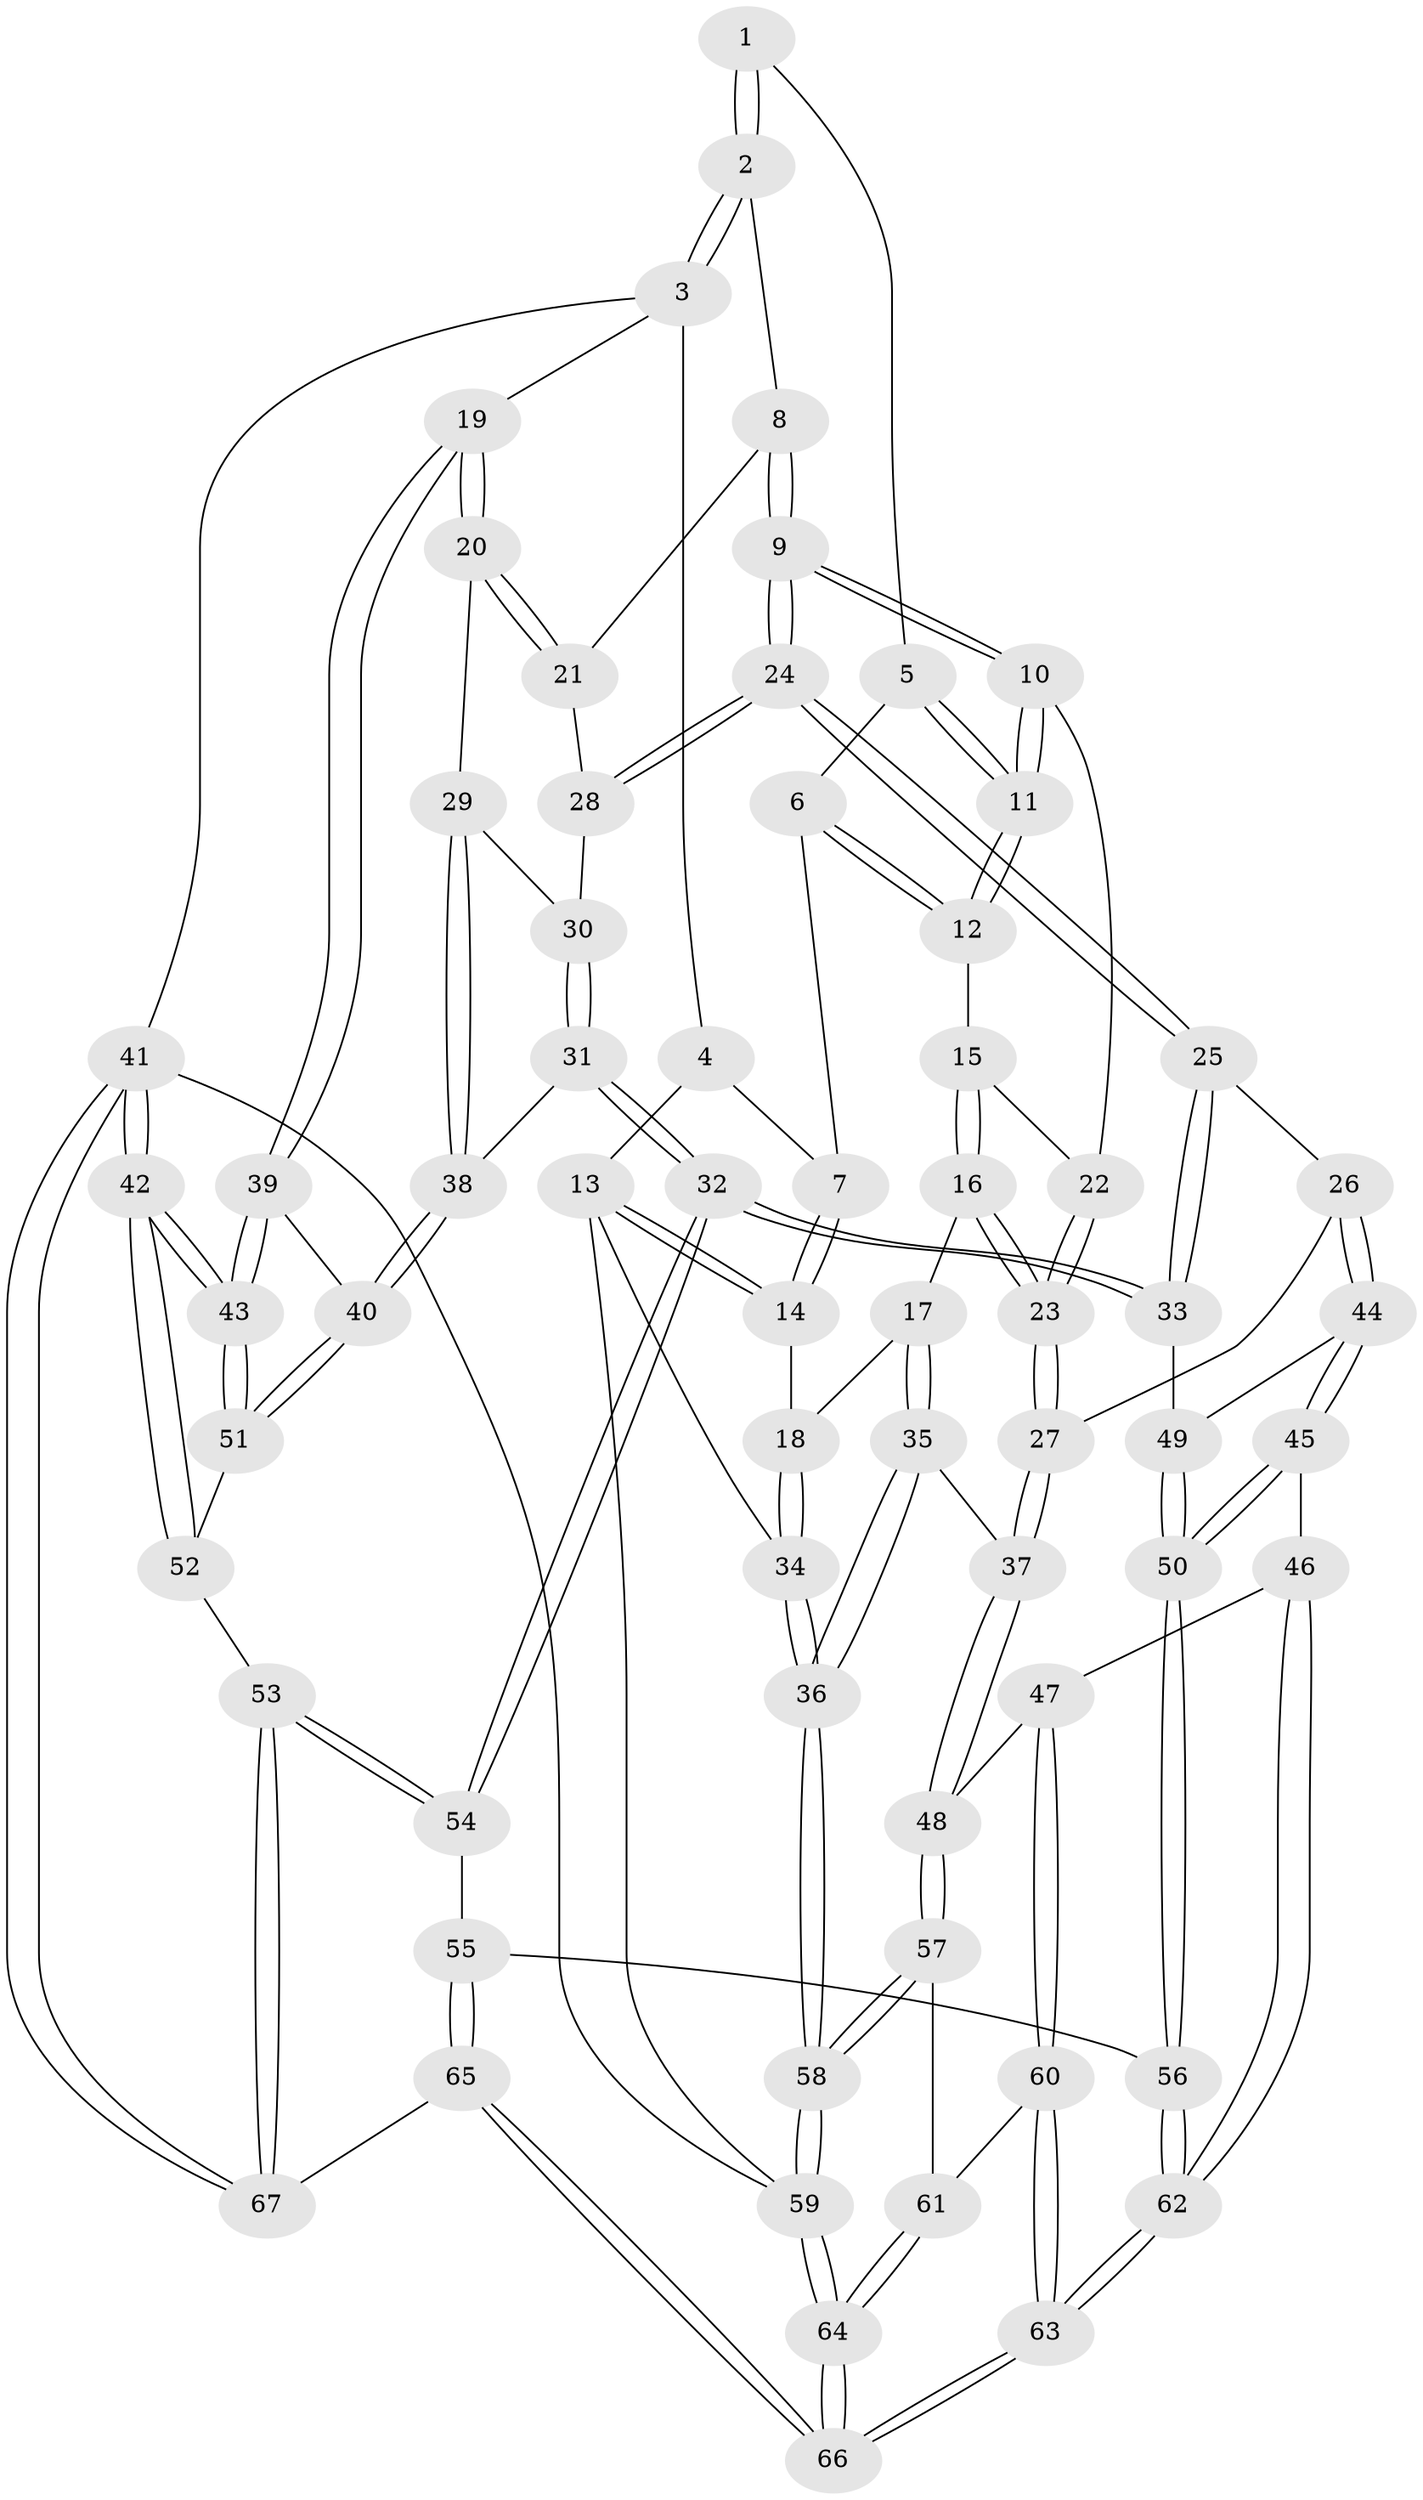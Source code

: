 // coarse degree distribution, {3: 0.15384615384615385, 6: 0.07692307692307693, 5: 0.2564102564102564, 4: 0.5128205128205128}
// Generated by graph-tools (version 1.1) at 2025/42/03/06/25 10:42:27]
// undirected, 67 vertices, 164 edges
graph export_dot {
graph [start="1"]
  node [color=gray90,style=filled];
  1 [pos="+0.6090803284012531+0"];
  2 [pos="+0.9360908297740574+0"];
  3 [pos="+1+0"];
  4 [pos="+0.21994027112185238+0"];
  5 [pos="+0.5035038632867251+0.10740480336690994"];
  6 [pos="+0.2293259337532919+0.12595329197982674"];
  7 [pos="+0.19117675828036354+0.09790310398836785"];
  8 [pos="+0.8763078486980213+0"];
  9 [pos="+0.5739324959360991+0.36134562294937167"];
  10 [pos="+0.4936408594308748+0.29520510014102774"];
  11 [pos="+0.4813903834182844+0.278026951198276"];
  12 [pos="+0.3341893506573593+0.26059877243676244"];
  13 [pos="+0+0.210069807814501"];
  14 [pos="+0.06441168411920718+0.20635863036722887"];
  15 [pos="+0.28878947094642876+0.32444806552139355"];
  16 [pos="+0.19778453403877563+0.41215399051352164"];
  17 [pos="+0.17964565652969014+0.40889854219496047"];
  18 [pos="+0.15103992114893708+0.38808383749825165"];
  19 [pos="+1+0.4482729768140501"];
  20 [pos="+0.9586788490738561+0.4426811458751372"];
  21 [pos="+0.8409738961122402+0.3484645587024327"];
  22 [pos="+0.37128367228879916+0.4115132249143614"];
  23 [pos="+0.3122455856859113+0.5283803839773537"];
  24 [pos="+0.5808238769381014+0.3762578942826653"];
  25 [pos="+0.5484405328373012+0.52542886254787"];
  26 [pos="+0.36102654162619285+0.5723138428298887"];
  27 [pos="+0.32493310318520396+0.5543595057764401"];
  28 [pos="+0.748324117193547+0.3919155488726889"];
  29 [pos="+0.8644971265515669+0.5556917601695343"];
  30 [pos="+0.7610647056219404+0.45250996724769565"];
  31 [pos="+0.7196236144087592+0.6178976543554129"];
  32 [pos="+0.6467176321761203+0.6529286533157048"];
  33 [pos="+0.6139145118714482+0.6151423251766679"];
  34 [pos="+0+0.5465889178164149"];
  35 [pos="+0.07673470833280954+0.6048265916458123"];
  36 [pos="+0+0.608476258698029"];
  37 [pos="+0.16998610800291555+0.6604034194364021"];
  38 [pos="+0.8473555981475441+0.5988883880012387"];
  39 [pos="+1+0.4887238176957442"];
  40 [pos="+0.8918452618200097+0.6531778643737617"];
  41 [pos="+1+1"];
  42 [pos="+1+1"];
  43 [pos="+1+0.9058515815784577"];
  44 [pos="+0.36122452540596145+0.5739429994627855"];
  45 [pos="+0.34211132220825324+0.7846911042570404"];
  46 [pos="+0.3214937534874897+0.7977749412151156"];
  47 [pos="+0.21689980432480344+0.7642581302117135"];
  48 [pos="+0.17854928550434837+0.7389877176292554"];
  49 [pos="+0.45077065261774324+0.6984555421497655"];
  50 [pos="+0.4732021670941075+0.8048801880445905"];
  51 [pos="+0.8956513771987913+0.6644252578065399"];
  52 [pos="+0.7793026288948028+0.8565902123772323"];
  53 [pos="+0.668991392409917+0.8085717459381409"];
  54 [pos="+0.6458742484882561+0.789281684801959"];
  55 [pos="+0.5355899122660399+0.8313701818669742"];
  56 [pos="+0.5093800705366929+0.8223688575512335"];
  57 [pos="+0.05542092711221981+0.84218239813413"];
  58 [pos="+0+0.7608221441286263"];
  59 [pos="+0+1"];
  60 [pos="+0.18753713755630486+0.954549172756108"];
  61 [pos="+0.07064457857773744+0.8657303237901529"];
  62 [pos="+0.2968776576421562+0.9623372242390817"];
  63 [pos="+0.2711711559599407+1"];
  64 [pos="+0+1"];
  65 [pos="+0.3999944992828635+1"];
  66 [pos="+0.3065908548652154+1"];
  67 [pos="+0.5788289439003551+1"];
  1 -- 2;
  1 -- 2;
  1 -- 5;
  2 -- 3;
  2 -- 3;
  2 -- 8;
  3 -- 4;
  3 -- 19;
  3 -- 41;
  4 -- 7;
  4 -- 13;
  5 -- 6;
  5 -- 11;
  5 -- 11;
  6 -- 7;
  6 -- 12;
  6 -- 12;
  7 -- 14;
  7 -- 14;
  8 -- 9;
  8 -- 9;
  8 -- 21;
  9 -- 10;
  9 -- 10;
  9 -- 24;
  9 -- 24;
  10 -- 11;
  10 -- 11;
  10 -- 22;
  11 -- 12;
  11 -- 12;
  12 -- 15;
  13 -- 14;
  13 -- 14;
  13 -- 34;
  13 -- 59;
  14 -- 18;
  15 -- 16;
  15 -- 16;
  15 -- 22;
  16 -- 17;
  16 -- 23;
  16 -- 23;
  17 -- 18;
  17 -- 35;
  17 -- 35;
  18 -- 34;
  18 -- 34;
  19 -- 20;
  19 -- 20;
  19 -- 39;
  19 -- 39;
  20 -- 21;
  20 -- 21;
  20 -- 29;
  21 -- 28;
  22 -- 23;
  22 -- 23;
  23 -- 27;
  23 -- 27;
  24 -- 25;
  24 -- 25;
  24 -- 28;
  24 -- 28;
  25 -- 26;
  25 -- 33;
  25 -- 33;
  26 -- 27;
  26 -- 44;
  26 -- 44;
  27 -- 37;
  27 -- 37;
  28 -- 30;
  29 -- 30;
  29 -- 38;
  29 -- 38;
  30 -- 31;
  30 -- 31;
  31 -- 32;
  31 -- 32;
  31 -- 38;
  32 -- 33;
  32 -- 33;
  32 -- 54;
  32 -- 54;
  33 -- 49;
  34 -- 36;
  34 -- 36;
  35 -- 36;
  35 -- 36;
  35 -- 37;
  36 -- 58;
  36 -- 58;
  37 -- 48;
  37 -- 48;
  38 -- 40;
  38 -- 40;
  39 -- 40;
  39 -- 43;
  39 -- 43;
  40 -- 51;
  40 -- 51;
  41 -- 42;
  41 -- 42;
  41 -- 67;
  41 -- 67;
  41 -- 59;
  42 -- 43;
  42 -- 43;
  42 -- 52;
  42 -- 52;
  43 -- 51;
  43 -- 51;
  44 -- 45;
  44 -- 45;
  44 -- 49;
  45 -- 46;
  45 -- 50;
  45 -- 50;
  46 -- 47;
  46 -- 62;
  46 -- 62;
  47 -- 48;
  47 -- 60;
  47 -- 60;
  48 -- 57;
  48 -- 57;
  49 -- 50;
  49 -- 50;
  50 -- 56;
  50 -- 56;
  51 -- 52;
  52 -- 53;
  53 -- 54;
  53 -- 54;
  53 -- 67;
  53 -- 67;
  54 -- 55;
  55 -- 56;
  55 -- 65;
  55 -- 65;
  56 -- 62;
  56 -- 62;
  57 -- 58;
  57 -- 58;
  57 -- 61;
  58 -- 59;
  58 -- 59;
  59 -- 64;
  59 -- 64;
  60 -- 61;
  60 -- 63;
  60 -- 63;
  61 -- 64;
  61 -- 64;
  62 -- 63;
  62 -- 63;
  63 -- 66;
  63 -- 66;
  64 -- 66;
  64 -- 66;
  65 -- 66;
  65 -- 66;
  65 -- 67;
}
